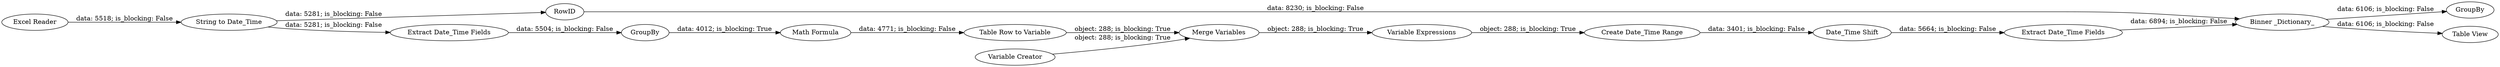 digraph {
	"609656734741150907_32" [label=RowID]
	"158918576004915100_52" [label="Create Date_Time Range"]
	"609656734741150907_4" [label="Binner _Dictionary_"]
	"609656734741150907_1" [label="Excel Reader"]
	"609656734741150907_49" [label=GroupBy]
	"-2790647032776772263_34" [label=GroupBy]
	"609656734741150907_55" [label="Table View"]
	"-2790647032776772263_38" [label="Table Row to Variable"]
	"609656734741150907_41" [label="Variable Creator"]
	"158918576004915100_53" [label="Date_Time Shift"]
	"609656734741150907_31" [label="String to Date_Time"]
	"158918576004915100_54" [label="Extract Date_Time Fields"]
	"609656734741150907_42" [label="Merge Variables"]
	"-2790647032776772263_36" [label="Math Formula"]
	"-2790647032776772263_35" [label="Extract Date_Time Fields"]
	"158918576004915100_51" [label="Variable Expressions"]
	"609656734741150907_42" -> "158918576004915100_51" [label="object: 288; is_blocking: True"]
	"-2790647032776772263_38" -> "609656734741150907_42" [label="object: 288; is_blocking: True"]
	"609656734741150907_32" -> "609656734741150907_4" [label="data: 8230; is_blocking: False"]
	"158918576004915100_52" -> "158918576004915100_53" [label="data: 3401; is_blocking: False"]
	"609656734741150907_41" -> "609656734741150907_42" [label="object: 288; is_blocking: True"]
	"609656734741150907_4" -> "609656734741150907_49" [label="data: 6106; is_blocking: False"]
	"158918576004915100_51" -> "158918576004915100_52" [label="object: 288; is_blocking: True"]
	"609656734741150907_31" -> "-2790647032776772263_35" [label="data: 5281; is_blocking: False"]
	"-2790647032776772263_35" -> "-2790647032776772263_34" [label="data: 5504; is_blocking: False"]
	"609656734741150907_4" -> "609656734741150907_55" [label="data: 6106; is_blocking: False"]
	"609656734741150907_1" -> "609656734741150907_31" [label="data: 5518; is_blocking: False"]
	"158918576004915100_53" -> "158918576004915100_54" [label="data: 5664; is_blocking: False"]
	"-2790647032776772263_36" -> "-2790647032776772263_38" [label="data: 4771; is_blocking: False"]
	"609656734741150907_31" -> "609656734741150907_32" [label="data: 5281; is_blocking: False"]
	"-2790647032776772263_34" -> "-2790647032776772263_36" [label="data: 4012; is_blocking: True"]
	"158918576004915100_54" -> "609656734741150907_4" [label="data: 6894; is_blocking: False"]
	rankdir=LR
}
